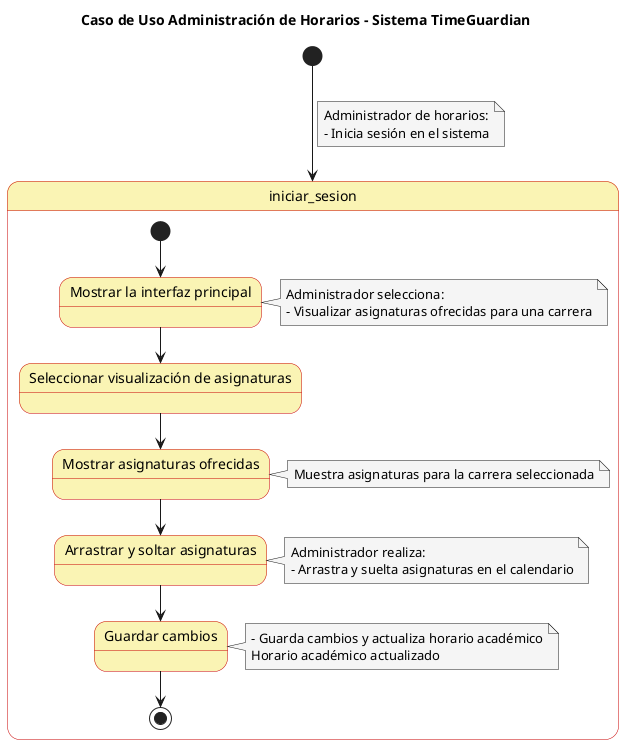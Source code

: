 @startuml

skinparam state {
  BackgroundColor #faf4b4
  BorderColor #c90000
}

skinparam note {
  BackgroundColor #f5f5f5
}

title Caso de Uso Administración de Horarios - Sistema TimeGuardian

[*] --> iniciar_sesion
note on link
  Administrador de horarios:
  - Inicia sesión en el sistema
end note

state iniciar_sesion {
  [*] --> mostrar_interfaz_principal
  state "Mostrar la interfaz principal" as mostrar_interfaz_principal

  mostrar_interfaz_principal --> seleccionar_visualización_asignaturas
  note right of mostrar_interfaz_principal
    Administrador selecciona:
    - Visualizar asignaturas ofrecidas para una carrera
  end note

  state "Seleccionar visualización de asignaturas" as seleccionar_visualización_asignaturas

  seleccionar_visualización_asignaturas --> mostrar_asignaturas_ofrecidas
  state "Mostrar asignaturas ofrecidas" as mostrar_asignaturas_ofrecidas
  note right of mostrar_asignaturas_ofrecidas
    Muestra asignaturas para la carrera seleccionada
  end note

  mostrar_asignaturas_ofrecidas --> arrastrar_soltar_asignaturas
  state "Arrastrar y soltar asignaturas" as arrastrar_soltar_asignaturas
  note right of arrastrar_soltar_asignaturas
    Administrador realiza:
    - Arrastra y suelta asignaturas en el calendario
  end note

  arrastrar_soltar_asignaturas --> guardar_cambios
  state "Guardar cambios" as guardar_cambios
  note right of guardar_cambios
    - Guarda cambios y actualiza horario académico
    Horario académico actualizado
  end note

  guardar_cambios --> [*]
}

@enduml
